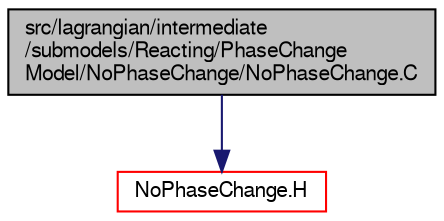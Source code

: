 digraph "src/lagrangian/intermediate/submodels/Reacting/PhaseChangeModel/NoPhaseChange/NoPhaseChange.C"
{
  bgcolor="transparent";
  edge [fontname="FreeSans",fontsize="10",labelfontname="FreeSans",labelfontsize="10"];
  node [fontname="FreeSans",fontsize="10",shape=record];
  Node1 [label="src/lagrangian/intermediate\l/submodels/Reacting/PhaseChange\lModel/NoPhaseChange/NoPhaseChange.C",height=0.2,width=0.4,color="black", fillcolor="grey75", style="filled" fontcolor="black"];
  Node1 -> Node2 [color="midnightblue",fontsize="10",style="solid",fontname="FreeSans"];
  Node2 [label="NoPhaseChange.H",height=0.2,width=0.4,color="red",URL="$a06368.html"];
}
